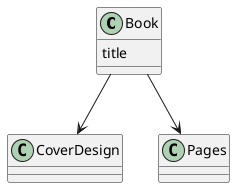 @startuml
skinparam shadowing false

class Book {
  title
}

class CoverDesign
class Pages

Book --> CoverDesign
Book --> Pages

@enduml
